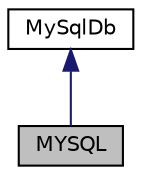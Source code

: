 digraph "MYSQL"
{
  edge [fontname="Helvetica",fontsize="10",labelfontname="Helvetica",labelfontsize="10"];
  node [fontname="Helvetica",fontsize="10",shape=record];
  Node2 [label="MYSQL",height=0.2,width=0.4,color="black", fillcolor="grey75", style="filled", fontcolor="black"];
  Node3 -> Node2 [dir="back",color="midnightblue",fontsize="10",style="solid",fontname="Helvetica"];
  Node3 [label="MySqlDb",height=0.2,width=0.4,color="black", fillcolor="white", style="filled",URL="$class_zest_1_1_database_1_1_drives_1_1_m_y_s_q_l_1_1_my_sql_db.html"];
}
